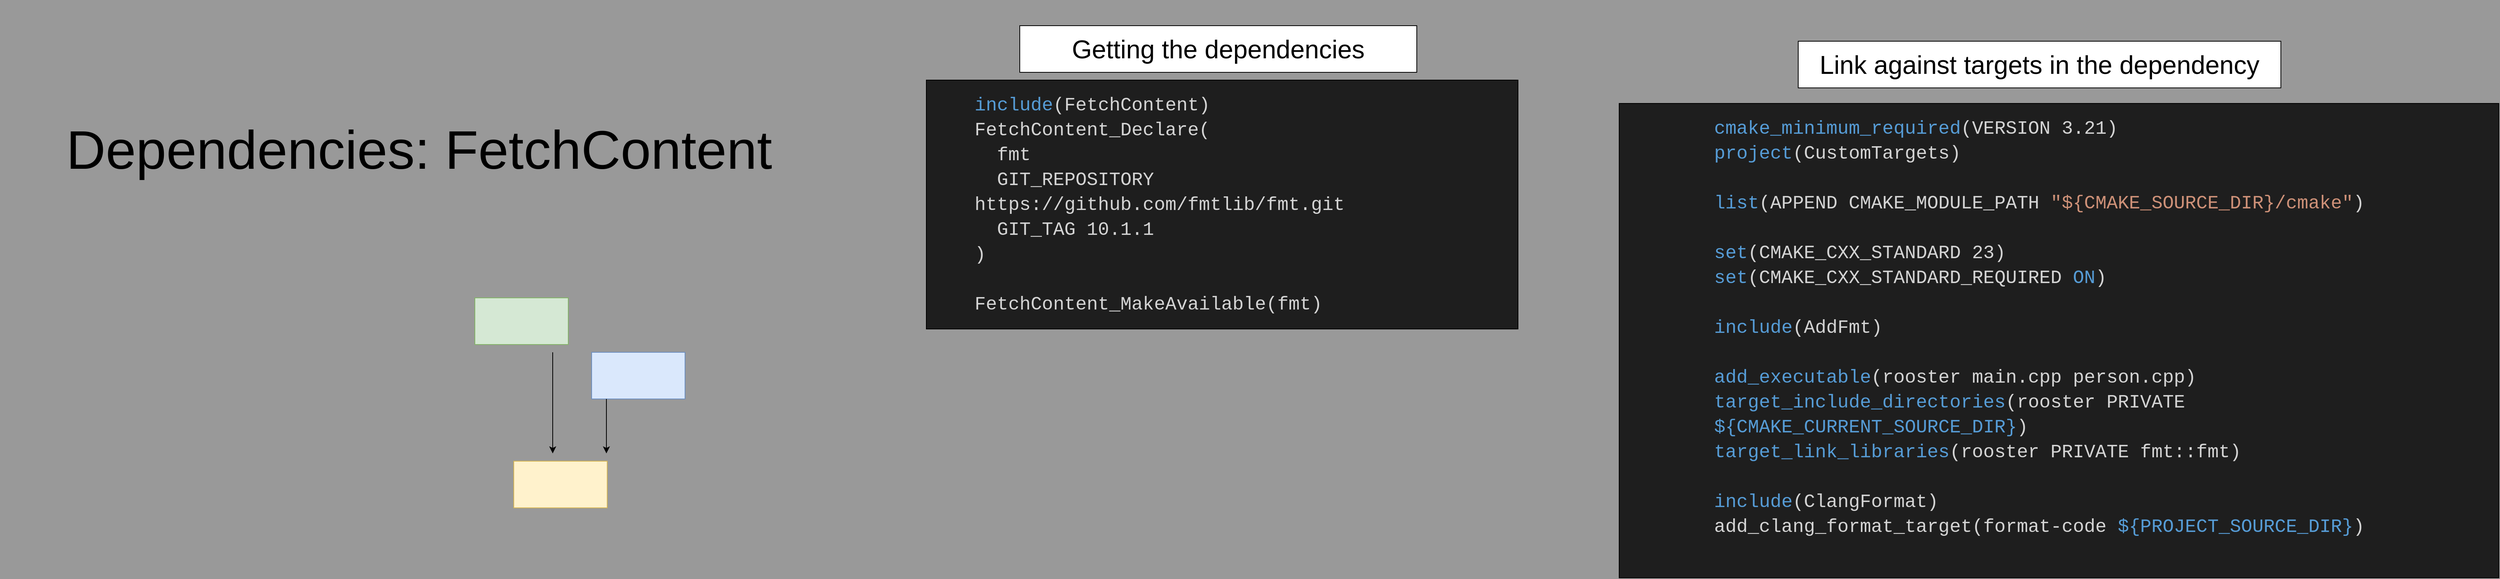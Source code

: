 <mxfile version="21.2.8" type="device">
  <diagram name="Page-1" id="wdU2vlvLfLhHSGHgqa0V">
    <mxGraphModel dx="4718" dy="868" grid="1" gridSize="10" guides="1" tooltips="1" connect="1" arrows="1" fold="1" page="1" pageScale="1" pageWidth="3300" pageHeight="4681" background="#999999" math="0" shadow="0">
      <root>
        <mxCell id="0" />
        <mxCell id="1" parent="0" />
        <mxCell id="eCz0pDOJpor3ejvm-4k_-3" value="" style="rounded=0;whiteSpace=wrap;html=1;fillColor=#1e1e1e;" parent="1" vertex="1">
          <mxGeometry x="1410" y="210" width="1130" height="610" as="geometry" />
        </mxCell>
        <mxCell id="08-NsosBbDU-mmR43x8U-6" value="&lt;font style=&quot;font-size: 18px;&quot; color=&quot;#ffffcc&quot;&gt;CMakeLists.txt&lt;/font&gt;" style="text;html=1;strokeColor=none;fillColor=none;align=center;verticalAlign=middle;whiteSpace=wrap;rounded=0;" parent="1" vertex="1">
          <mxGeometry x="700" y="140" width="150" height="30" as="geometry" />
        </mxCell>
        <mxCell id="08-NsosBbDU-mmR43x8U-7" value="" style="rounded=0;whiteSpace=wrap;html=1;fillColor=#1e1e1e;" parent="1" vertex="1">
          <mxGeometry x="520" y="180" width="760" height="320" as="geometry" />
        </mxCell>
        <mxCell id="08-NsosBbDU-mmR43x8U-31" value="&lt;span style=&quot;font-size: 70px;&quot;&gt;Dependencies: FetchContent&lt;/span&gt;" style="text;html=1;strokeColor=none;fillColor=none;align=center;verticalAlign=middle;whiteSpace=wrap;rounded=0;" parent="1" vertex="1">
          <mxGeometry x="-670" y="77.5" width="1077" height="382.5" as="geometry" />
        </mxCell>
        <mxCell id="MFZtFx-qUxBc-n4n6ePM-2" value="&lt;font style=&quot;font-size: 33px;&quot;&gt;Getting the dependencies&lt;/font&gt;" style="rounded=0;whiteSpace=wrap;html=1;" parent="1" vertex="1">
          <mxGeometry x="640" y="110" width="510" height="60" as="geometry" />
        </mxCell>
        <mxCell id="MFZtFx-qUxBc-n4n6ePM-10" value="&lt;font style=&quot;font-size: 33px;&quot;&gt;Link against targets in the dependency&lt;/font&gt;" style="rounded=0;whiteSpace=wrap;html=1;" parent="1" vertex="1">
          <mxGeometry x="1640" y="130" width="620" height="60" as="geometry" />
        </mxCell>
        <mxCell id="eCz0pDOJpor3ejvm-4k_-1" value="&lt;div style=&quot;color: rgb(212, 212, 212); background-color: rgb(30, 30, 30); font-family: Consolas, &amp;quot;Courier New&amp;quot;, monospace; font-weight: normal; font-size: 24px; line-height: 32px;&quot;&gt;&lt;div&gt;&lt;span style=&quot;color: #569cd6;&quot;&gt;include&lt;/span&gt;&lt;span style=&quot;color: #d4d4d4;&quot;&gt;(FetchContent)&lt;/span&gt;&lt;/div&gt;&lt;div&gt;&lt;span style=&quot;color: #d4d4d4;&quot;&gt;FetchContent_Declare(&lt;/span&gt;&lt;/div&gt;&lt;div&gt;&lt;span style=&quot;color: #d4d4d4;&quot;&gt;&amp;nbsp; fmt&lt;/span&gt;&lt;/div&gt;&lt;div&gt;&lt;span style=&quot;color: #d4d4d4;&quot;&gt;&amp;nbsp; GIT_REPOSITORY https://github.com/fmtlib/fmt.git&lt;/span&gt;&lt;/div&gt;&lt;div&gt;&lt;span style=&quot;color: #d4d4d4;&quot;&gt;&amp;nbsp; GIT_TAG 10.1.1&lt;/span&gt;&lt;/div&gt;&lt;div&gt;&lt;span style=&quot;color: #d4d4d4;&quot;&gt;)&lt;/span&gt;&lt;/div&gt;&lt;br&gt;&lt;div&gt;&lt;span style=&quot;color: #d4d4d4;&quot;&gt;FetchContent_MakeAvailable(fmt)&lt;/span&gt;&lt;/div&gt;&lt;/div&gt;" style="text;whiteSpace=wrap;html=1;" parent="1" vertex="1">
          <mxGeometry x="580" y="190" width="680" height="270" as="geometry" />
        </mxCell>
        <mxCell id="eCz0pDOJpor3ejvm-4k_-2" value="&lt;div style=&quot;color: rgb(212, 212, 212); background-color: rgb(30, 30, 30); font-family: Consolas, &amp;quot;Courier New&amp;quot;, monospace; font-weight: normal; font-size: 24px; line-height: 32px;&quot;&gt;&lt;div&gt;&lt;span style=&quot;color: #569cd6;&quot;&gt;cmake_minimum_required&lt;/span&gt;&lt;span style=&quot;color: #d4d4d4;&quot;&gt;(VERSION 3.21)&lt;/span&gt;&lt;/div&gt;&lt;div&gt;&lt;span style=&quot;color: #569cd6;&quot;&gt;project&lt;/span&gt;&lt;span style=&quot;color: #d4d4d4;&quot;&gt;(CustomTargets)&lt;/span&gt;&lt;/div&gt;&lt;br&gt;&lt;div&gt;&lt;span style=&quot;color: #569cd6;&quot;&gt;list&lt;/span&gt;&lt;span style=&quot;color: #d4d4d4;&quot;&gt;(APPEND CMAKE_MODULE_PATH &lt;/span&gt;&lt;span style=&quot;color: #ce9178;&quot;&gt;&quot;${CMAKE_SOURCE_DIR}/cmake&quot;&lt;/span&gt;&lt;span style=&quot;color: #d4d4d4;&quot;&gt;)&lt;/span&gt;&lt;/div&gt;&lt;br&gt;&lt;div&gt;&lt;span style=&quot;color: #569cd6;&quot;&gt;set&lt;/span&gt;&lt;span style=&quot;color: #d4d4d4;&quot;&gt;(CMAKE_CXX_STANDARD 23)&lt;/span&gt;&lt;/div&gt;&lt;div&gt;&lt;span style=&quot;color: #569cd6;&quot;&gt;set&lt;/span&gt;&lt;span style=&quot;color: #d4d4d4;&quot;&gt;(CMAKE_CXX_STANDARD_REQUIRED &lt;/span&gt;&lt;span style=&quot;color: #569cd6;&quot;&gt;ON&lt;/span&gt;&lt;span style=&quot;color: #d4d4d4;&quot;&gt;)&lt;/span&gt;&lt;/div&gt;&lt;br&gt;&lt;div&gt;&lt;span style=&quot;color: #569cd6;&quot;&gt;include&lt;/span&gt;&lt;span style=&quot;color: #d4d4d4;&quot;&gt;(AddFmt)&lt;/span&gt;&lt;/div&gt;&lt;br&gt;&lt;div&gt;&lt;span style=&quot;color: #569cd6;&quot;&gt;add_executable&lt;/span&gt;&lt;span style=&quot;color: #d4d4d4;&quot;&gt;(rooster main.cpp person.cpp)&lt;/span&gt;&lt;/div&gt;&lt;div&gt;&lt;span style=&quot;color: #569cd6;&quot;&gt;target_include_directories&lt;/span&gt;&lt;span style=&quot;color: #d4d4d4;&quot;&gt;(rooster PRIVATE &lt;/span&gt;&lt;span style=&quot;color: #569cd6;&quot;&gt;${CMAKE_CURRENT_SOURCE_DIR}&lt;/span&gt;&lt;span style=&quot;color: #d4d4d4;&quot;&gt;)&lt;/span&gt;&lt;/div&gt;&lt;div&gt;&lt;span style=&quot;color: #569cd6;&quot;&gt;target_link_libraries&lt;/span&gt;&lt;span style=&quot;color: #d4d4d4;&quot;&gt;(rooster PRIVATE fmt::fmt)&lt;/span&gt;&lt;/div&gt;&lt;br&gt;&lt;div&gt;&lt;span style=&quot;color: #569cd6;&quot;&gt;include&lt;/span&gt;&lt;span style=&quot;color: #d4d4d4;&quot;&gt;(ClangFormat)&lt;/span&gt;&lt;/div&gt;&lt;div&gt;&lt;span style=&quot;color: #d4d4d4;&quot;&gt;add_clang_format_target(format-code &lt;/span&gt;&lt;span style=&quot;color: #569cd6;&quot;&gt;${PROJECT_SOURCE_DIR}&lt;/span&gt;&lt;span style=&quot;color: #d4d4d4;&quot;&gt;)&lt;/span&gt;&lt;/div&gt;&lt;/div&gt;" style="text;whiteSpace=wrap;html=1;" parent="1" vertex="1">
          <mxGeometry x="1530" y="220" width="940" height="550" as="geometry" />
        </mxCell>
        <mxCell id="3YVHrWgA-lgqnzn3ETmD-2" value="" style="rounded=0;whiteSpace=wrap;html=1;fillColor=#d5e8d4;strokeColor=#82b366;" vertex="1" parent="1">
          <mxGeometry x="-60" y="460" width="120" height="60" as="geometry" />
        </mxCell>
        <mxCell id="3YVHrWgA-lgqnzn3ETmD-3" value="" style="rounded=0;whiteSpace=wrap;html=1;fillColor=#fff2cc;strokeColor=#d6b656;" vertex="1" parent="1">
          <mxGeometry x="-10" y="670" width="120" height="60" as="geometry" />
        </mxCell>
        <mxCell id="3YVHrWgA-lgqnzn3ETmD-4" value="" style="rounded=0;whiteSpace=wrap;html=1;fillColor=#dae8fc;strokeColor=#6c8ebf;" vertex="1" parent="1">
          <mxGeometry x="90" y="530" width="120" height="60" as="geometry" />
        </mxCell>
        <mxCell id="3YVHrWgA-lgqnzn3ETmD-5" value="" style="endArrow=classic;html=1;rounded=0;" edge="1" parent="1">
          <mxGeometry width="50" height="50" relative="1" as="geometry">
            <mxPoint x="40" y="530" as="sourcePoint" />
            <mxPoint x="40" y="660" as="targetPoint" />
          </mxGeometry>
        </mxCell>
        <mxCell id="3YVHrWgA-lgqnzn3ETmD-6" value="" style="endArrow=classic;html=1;rounded=0;" edge="1" parent="1">
          <mxGeometry width="50" height="50" relative="1" as="geometry">
            <mxPoint x="109" y="590" as="sourcePoint" />
            <mxPoint x="109" y="660" as="targetPoint" />
          </mxGeometry>
        </mxCell>
      </root>
    </mxGraphModel>
  </diagram>
</mxfile>
